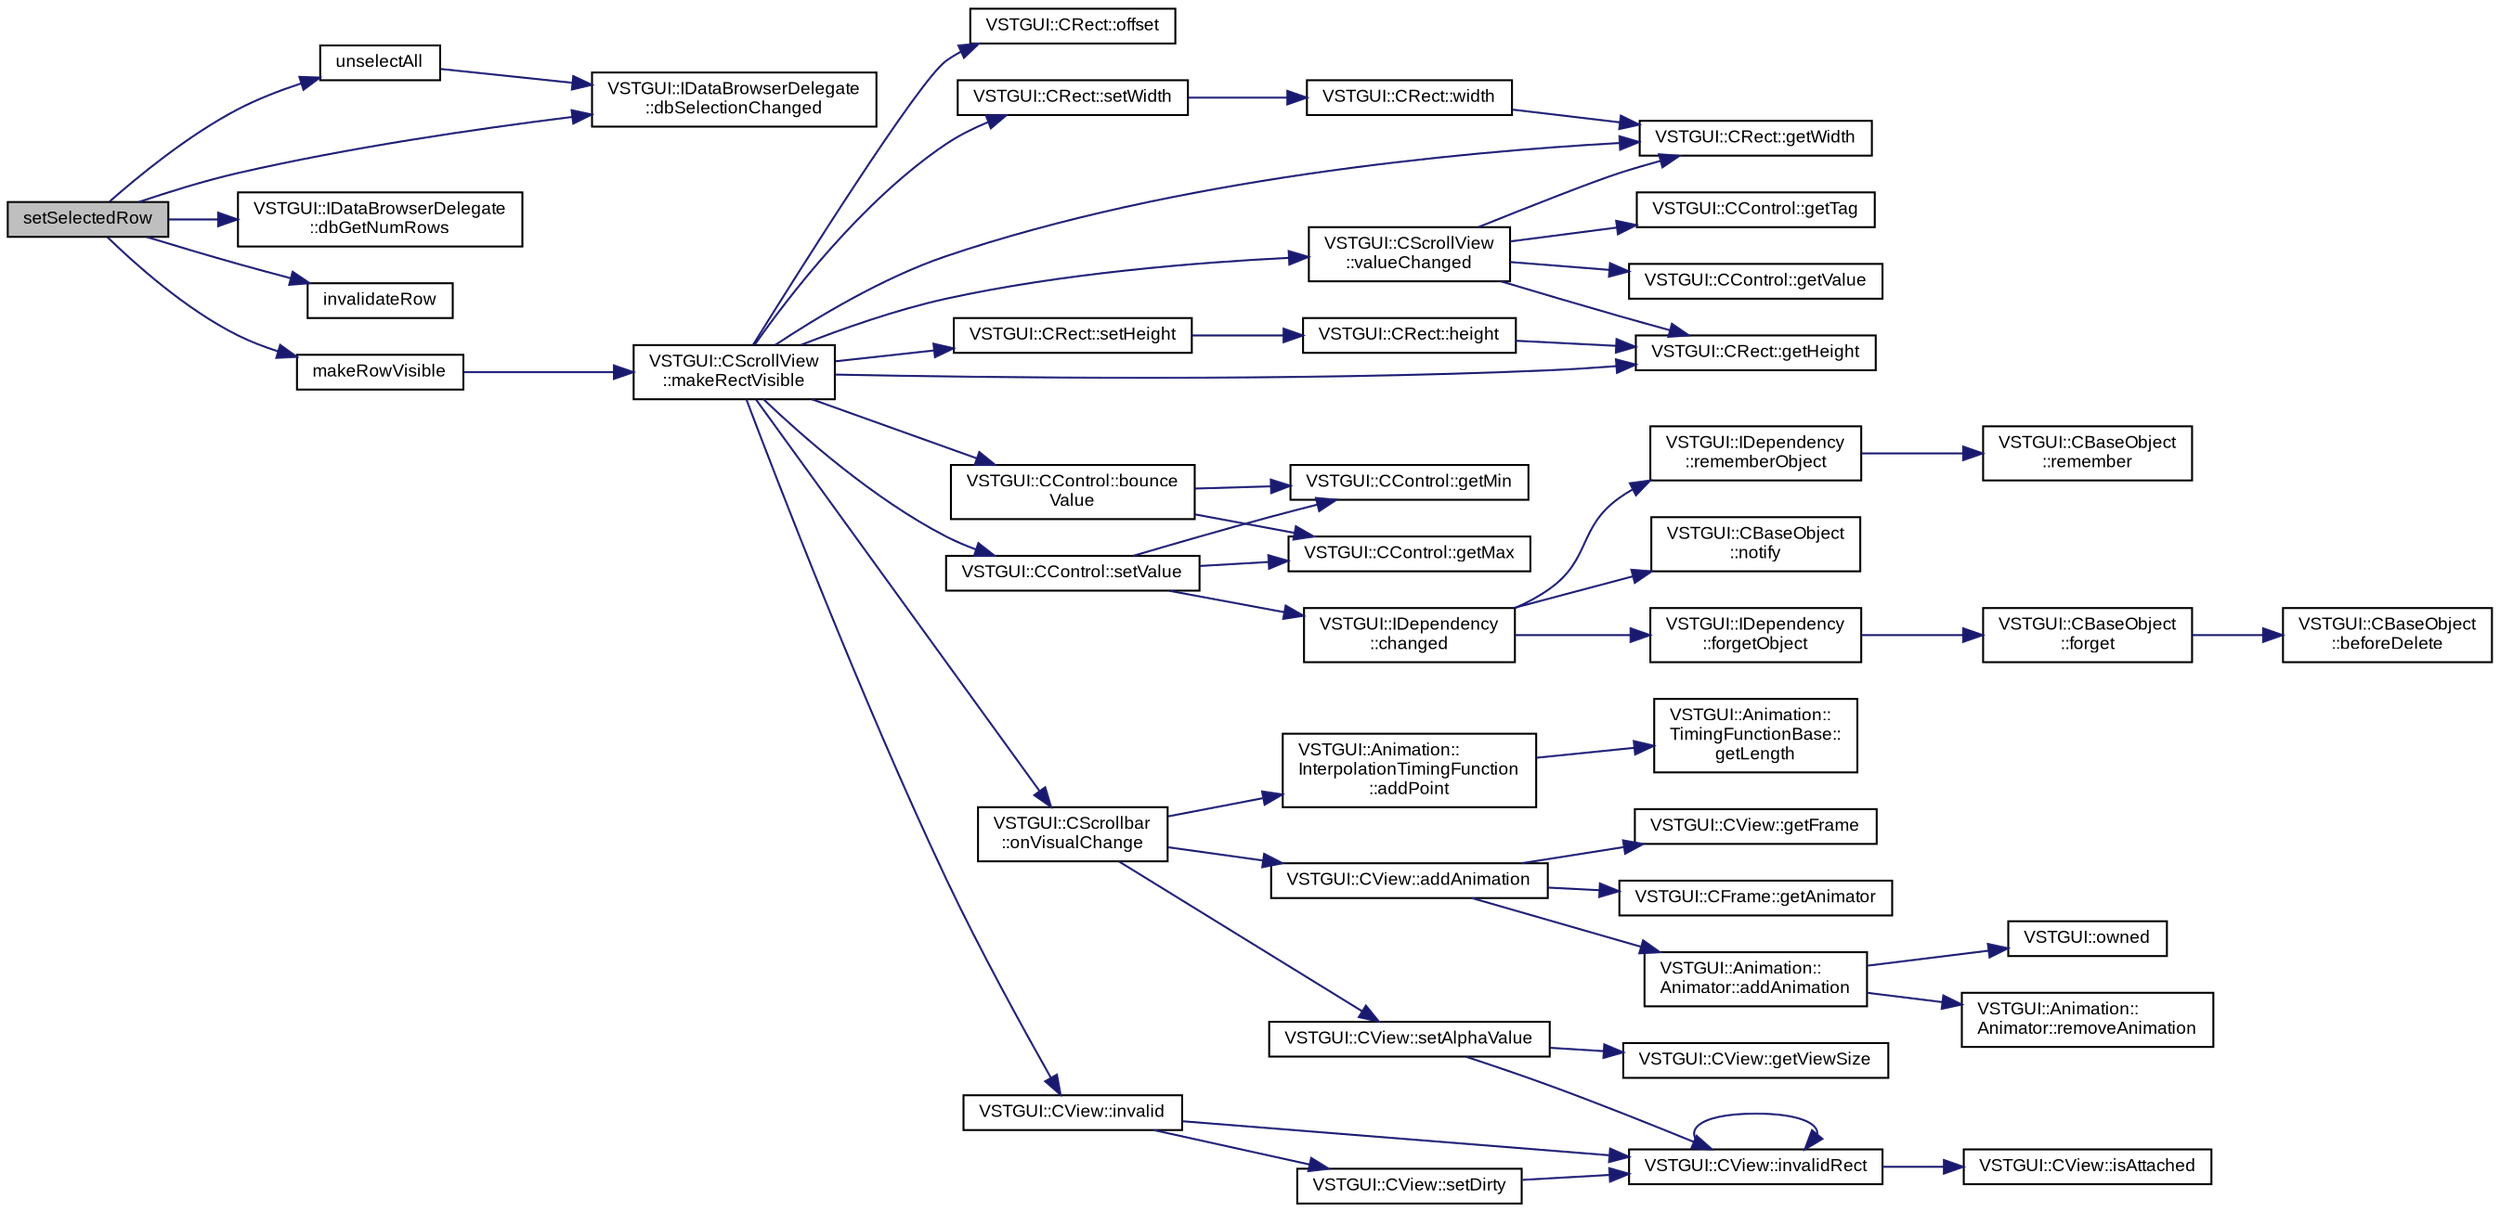 digraph "setSelectedRow"
{
  bgcolor="transparent";
  edge [fontname="Arial",fontsize="9",labelfontname="Arial",labelfontsize="9"];
  node [fontname="Arial",fontsize="9",shape=record];
  rankdir="LR";
  Node1 [label="setSelectedRow",height=0.2,width=0.4,color="black", fillcolor="grey75", style="filled" fontcolor="black"];
  Node1 -> Node2 [color="midnightblue",fontsize="9",style="solid",fontname="Arial"];
  Node2 [label="unselectAll",height=0.2,width=0.4,color="black",URL="$class_v_s_t_g_u_i_1_1_c_data_browser.html#ad204f9856847ba3780165acbe388a155",tooltip="empty selection "];
  Node2 -> Node3 [color="midnightblue",fontsize="9",style="solid",fontname="Arial"];
  Node3 [label="VSTGUI::IDataBrowserDelegate\l::dbSelectionChanged",height=0.2,width=0.4,color="black",URL="$class_v_s_t_g_u_i_1_1_i_data_browser_delegate.html#a0b8554afada5a0eab8d74eefb8935436"];
  Node1 -> Node4 [color="midnightblue",fontsize="9",style="solid",fontname="Arial"];
  Node4 [label="VSTGUI::IDataBrowserDelegate\l::dbGetNumRows",height=0.2,width=0.4,color="black",URL="$class_v_s_t_g_u_i_1_1_i_data_browser_delegate.html#a7a995c1bb7ecebecbd53378b7d32130e",tooltip="return number of rows for CDataBrowser browser "];
  Node1 -> Node5 [color="midnightblue",fontsize="9",style="solid",fontname="Arial"];
  Node5 [label="invalidateRow",height=0.2,width=0.4,color="black",URL="$class_v_s_t_g_u_i_1_1_c_data_browser.html#a76eb9b897036f477adedf89b82510475",tooltip="invalidates a complete row "];
  Node1 -> Node3 [color="midnightblue",fontsize="9",style="solid",fontname="Arial"];
  Node1 -> Node6 [color="midnightblue",fontsize="9",style="solid",fontname="Arial"];
  Node6 [label="makeRowVisible",height=0.2,width=0.4,color="black",URL="$class_v_s_t_g_u_i_1_1_c_data_browser.html#a40456bf67a2cbb0eaa5bdb3897e8c0b8",tooltip="scrolls the scrollview so that row is visible "];
  Node6 -> Node7 [color="midnightblue",fontsize="9",style="solid",fontname="Arial"];
  Node7 [label="VSTGUI::CScrollView\l::makeRectVisible",height=0.2,width=0.4,color="black",URL="$class_v_s_t_g_u_i_1_1_c_scroll_view.html#ad69f12c2e8328208ba0f58b845a04ecf",tooltip="set scrollview to show rect "];
  Node7 -> Node8 [color="midnightblue",fontsize="9",style="solid",fontname="Arial"];
  Node8 [label="VSTGUI::CRect::offset",height=0.2,width=0.4,color="black",URL="$struct_v_s_t_g_u_i_1_1_c_rect.html#a3b15bdeea464922589dfe91b21d991ce"];
  Node7 -> Node9 [color="midnightblue",fontsize="9",style="solid",fontname="Arial"];
  Node9 [label="VSTGUI::CRect::setWidth",height=0.2,width=0.4,color="black",URL="$struct_v_s_t_g_u_i_1_1_c_rect.html#a7e69f8e49a406917215c3260790d4698"];
  Node9 -> Node10 [color="midnightblue",fontsize="9",style="solid",fontname="Arial"];
  Node10 [label="VSTGUI::CRect::width",height=0.2,width=0.4,color="black",URL="$struct_v_s_t_g_u_i_1_1_c_rect.html#aac17e64c594f7da1f088efeb1e53f114"];
  Node10 -> Node11 [color="midnightblue",fontsize="9",style="solid",fontname="Arial"];
  Node11 [label="VSTGUI::CRect::getWidth",height=0.2,width=0.4,color="black",URL="$struct_v_s_t_g_u_i_1_1_c_rect.html#a8b4fe88292b8e95807a9b07a26cd1cb1"];
  Node7 -> Node11 [color="midnightblue",fontsize="9",style="solid",fontname="Arial"];
  Node7 -> Node12 [color="midnightblue",fontsize="9",style="solid",fontname="Arial"];
  Node12 [label="VSTGUI::CRect::setHeight",height=0.2,width=0.4,color="black",URL="$struct_v_s_t_g_u_i_1_1_c_rect.html#a5067e7f1239cf80b5488792ecf3ac098"];
  Node12 -> Node13 [color="midnightblue",fontsize="9",style="solid",fontname="Arial"];
  Node13 [label="VSTGUI::CRect::height",height=0.2,width=0.4,color="black",URL="$struct_v_s_t_g_u_i_1_1_c_rect.html#a5ca7ffa8316b6835e331dfd01534ed32"];
  Node13 -> Node14 [color="midnightblue",fontsize="9",style="solid",fontname="Arial"];
  Node14 [label="VSTGUI::CRect::getHeight",height=0.2,width=0.4,color="black",URL="$struct_v_s_t_g_u_i_1_1_c_rect.html#a1f4be3a475a8fb7d8defa4621c01558d"];
  Node7 -> Node14 [color="midnightblue",fontsize="9",style="solid",fontname="Arial"];
  Node7 -> Node15 [color="midnightblue",fontsize="9",style="solid",fontname="Arial"];
  Node15 [label="VSTGUI::CControl::setValue",height=0.2,width=0.4,color="black",URL="$class_v_s_t_g_u_i_1_1_c_control.html#a06bf62da9ba043bcf1b4c26bb2bf357b"];
  Node15 -> Node16 [color="midnightblue",fontsize="9",style="solid",fontname="Arial"];
  Node16 [label="VSTGUI::CControl::getMin",height=0.2,width=0.4,color="black",URL="$class_v_s_t_g_u_i_1_1_c_control.html#a7cf3216ed0a504f4bab603c67ef403f2"];
  Node15 -> Node17 [color="midnightblue",fontsize="9",style="solid",fontname="Arial"];
  Node17 [label="VSTGUI::CControl::getMax",height=0.2,width=0.4,color="black",URL="$class_v_s_t_g_u_i_1_1_c_control.html#aa89b448a266e794c3d967593b3faf4a8"];
  Node15 -> Node18 [color="midnightblue",fontsize="9",style="solid",fontname="Arial"];
  Node18 [label="VSTGUI::IDependency\l::changed",height=0.2,width=0.4,color="black",URL="$class_v_s_t_g_u_i_1_1_i_dependency.html#acac105ad797d9700f9a31946792ecbc0"];
  Node18 -> Node19 [color="midnightblue",fontsize="9",style="solid",fontname="Arial"];
  Node19 [label="VSTGUI::IDependency\l::rememberObject",height=0.2,width=0.4,color="black",URL="$class_v_s_t_g_u_i_1_1_i_dependency.html#a9005955fa448192caddbbced658a616c"];
  Node19 -> Node20 [color="midnightblue",fontsize="9",style="solid",fontname="Arial"];
  Node20 [label="VSTGUI::CBaseObject\l::remember",height=0.2,width=0.4,color="black",URL="$class_v_s_t_g_u_i_1_1_c_base_object.html#ada0719d1daaca4af1795018001769311",tooltip="increase refcount "];
  Node18 -> Node21 [color="midnightblue",fontsize="9",style="solid",fontname="Arial"];
  Node21 [label="VSTGUI::CBaseObject\l::notify",height=0.2,width=0.4,color="black",URL="$class_v_s_t_g_u_i_1_1_c_base_object.html#ab18c3bcc0cb674396848861dfd78a83a"];
  Node18 -> Node22 [color="midnightblue",fontsize="9",style="solid",fontname="Arial"];
  Node22 [label="VSTGUI::IDependency\l::forgetObject",height=0.2,width=0.4,color="black",URL="$class_v_s_t_g_u_i_1_1_i_dependency.html#a626f70bf0ebe5646d8e1335e5c8a607a"];
  Node22 -> Node23 [color="midnightblue",fontsize="9",style="solid",fontname="Arial"];
  Node23 [label="VSTGUI::CBaseObject\l::forget",height=0.2,width=0.4,color="black",URL="$class_v_s_t_g_u_i_1_1_c_base_object.html#ad63e28fbe95a3458c97c60bfacd47ab8",tooltip="decrease refcount and delete object if refcount == 0 "];
  Node23 -> Node24 [color="midnightblue",fontsize="9",style="solid",fontname="Arial"];
  Node24 [label="VSTGUI::CBaseObject\l::beforeDelete",height=0.2,width=0.4,color="black",URL="$class_v_s_t_g_u_i_1_1_c_base_object.html#a7109cc8e58c631f14b338c5e60633d7b"];
  Node7 -> Node25 [color="midnightblue",fontsize="9",style="solid",fontname="Arial"];
  Node25 [label="VSTGUI::CControl::bounce\lValue",height=0.2,width=0.4,color="black",URL="$class_v_s_t_g_u_i_1_1_c_control.html#a28bd46996ac9f5362dcf92bf6d825e8d"];
  Node25 -> Node17 [color="midnightblue",fontsize="9",style="solid",fontname="Arial"];
  Node25 -> Node16 [color="midnightblue",fontsize="9",style="solid",fontname="Arial"];
  Node7 -> Node26 [color="midnightblue",fontsize="9",style="solid",fontname="Arial"];
  Node26 [label="VSTGUI::CScrollbar\l::onVisualChange",height=0.2,width=0.4,color="black",URL="$class_v_s_t_g_u_i_1_1_c_scrollbar.html#a4913f82e0e7e6b5a0dafb53aaa2e4cac"];
  Node26 -> Node27 [color="midnightblue",fontsize="9",style="solid",fontname="Arial"];
  Node27 [label="VSTGUI::Animation::\lInterpolationTimingFunction\l::addPoint",height=0.2,width=0.4,color="black",URL="$class_v_s_t_g_u_i_1_1_animation_1_1_interpolation_timing_function.html#a110935fdba8346f35d530ba0a82419e6",tooltip="both values are normalized ones "];
  Node27 -> Node28 [color="midnightblue",fontsize="9",style="solid",fontname="Arial"];
  Node28 [label="VSTGUI::Animation::\lTimingFunctionBase::\lgetLength",height=0.2,width=0.4,color="black",URL="$class_v_s_t_g_u_i_1_1_animation_1_1_timing_function_base.html#a67cd323fecc35d2cd8895e08f9e242e6"];
  Node26 -> Node29 [color="midnightblue",fontsize="9",style="solid",fontname="Arial"];
  Node29 [label="VSTGUI::CView::addAnimation",height=0.2,width=0.4,color="black",URL="$class_v_s_t_g_u_i_1_1_c_view.html#ad2a5962bd58b120ead1a75f7b4a7ca9a"];
  Node29 -> Node30 [color="midnightblue",fontsize="9",style="solid",fontname="Arial"];
  Node30 [label="VSTGUI::CView::getFrame",height=0.2,width=0.4,color="black",URL="$class_v_s_t_g_u_i_1_1_c_view.html#a2045d5fae6d0f8c615dc55113828359a",tooltip="get frame "];
  Node29 -> Node31 [color="midnightblue",fontsize="9",style="solid",fontname="Arial"];
  Node31 [label="VSTGUI::CFrame::getAnimator",height=0.2,width=0.4,color="black",URL="$class_v_s_t_g_u_i_1_1_c_frame.html#aa7609ca92096612f85c0fa58058bd2f8",tooltip="get animator for this frame "];
  Node29 -> Node32 [color="midnightblue",fontsize="9",style="solid",fontname="Arial"];
  Node32 [label="VSTGUI::Animation::\lAnimator::addAnimation",height=0.2,width=0.4,color="black",URL="$class_v_s_t_g_u_i_1_1_animation_1_1_animator.html#a42b159b8f4e793638508e7b38c88c514"];
  Node32 -> Node33 [color="midnightblue",fontsize="9",style="solid",fontname="Arial"];
  Node33 [label="VSTGUI::Animation::\lAnimator::removeAnimation",height=0.2,width=0.4,color="black",URL="$class_v_s_t_g_u_i_1_1_animation_1_1_animator.html#a2d1cd53cfc4276cd235f9ea6fa95026d"];
  Node32 -> Node34 [color="midnightblue",fontsize="9",style="solid",fontname="Arial"];
  Node34 [label="VSTGUI::owned",height=0.2,width=0.4,color="black",URL="$namespace_v_s_t_g_u_i.html#a8464605507078761fac5d681245eb20a"];
  Node26 -> Node35 [color="midnightblue",fontsize="9",style="solid",fontname="Arial"];
  Node35 [label="VSTGUI::CView::setAlphaValue",height=0.2,width=0.4,color="black",URL="$class_v_s_t_g_u_i_1_1_c_view.html#a231289d0aa4c6c85931a822afab8b2bf",tooltip="set alpha value which will be applied when drawing this view "];
  Node35 -> Node36 [color="midnightblue",fontsize="9",style="solid",fontname="Arial"];
  Node36 [label="VSTGUI::CView::invalidRect",height=0.2,width=0.4,color="black",URL="$class_v_s_t_g_u_i_1_1_c_view.html#ad414ba3d5e64f9fdc11309e05266ffcf",tooltip="mark rect as invalid "];
  Node36 -> Node37 [color="midnightblue",fontsize="9",style="solid",fontname="Arial"];
  Node37 [label="VSTGUI::CView::isAttached",height=0.2,width=0.4,color="black",URL="$class_v_s_t_g_u_i_1_1_c_view.html#a1b7f04ee36bdaecd09a2625370dc90d8",tooltip="is view attached to a parentView "];
  Node36 -> Node36 [color="midnightblue",fontsize="9",style="solid",fontname="Arial"];
  Node35 -> Node38 [color="midnightblue",fontsize="9",style="solid",fontname="Arial"];
  Node38 [label="VSTGUI::CView::getViewSize",height=0.2,width=0.4,color="black",URL="$class_v_s_t_g_u_i_1_1_c_view.html#a7b14fb07c53ccfa07dc91900f4fe01f1",tooltip="read only access to view size "];
  Node7 -> Node39 [color="midnightblue",fontsize="9",style="solid",fontname="Arial"];
  Node39 [label="VSTGUI::CView::invalid",height=0.2,width=0.4,color="black",URL="$class_v_s_t_g_u_i_1_1_c_view.html#a51647a4891b4a9cbaf8595171c5ad3fc",tooltip="mark whole view as invalid "];
  Node39 -> Node40 [color="midnightblue",fontsize="9",style="solid",fontname="Arial"];
  Node40 [label="VSTGUI::CView::setDirty",height=0.2,width=0.4,color="black",URL="$class_v_s_t_g_u_i_1_1_c_view.html#a0f19a61606a7f547b62102310063ea76",tooltip="set the view to dirty so that it is redrawn in the next idle. Thread Safe ! "];
  Node40 -> Node36 [color="midnightblue",fontsize="9",style="solid",fontname="Arial"];
  Node39 -> Node36 [color="midnightblue",fontsize="9",style="solid",fontname="Arial"];
  Node7 -> Node41 [color="midnightblue",fontsize="9",style="solid",fontname="Arial"];
  Node41 [label="VSTGUI::CScrollView\l::valueChanged",height=0.2,width=0.4,color="black",URL="$class_v_s_t_g_u_i_1_1_c_scroll_view.html#a9e11979012090b0ff41c3f59aef6023d"];
  Node41 -> Node42 [color="midnightblue",fontsize="9",style="solid",fontname="Arial"];
  Node42 [label="VSTGUI::CControl::getValue",height=0.2,width=0.4,color="black",URL="$class_v_s_t_g_u_i_1_1_c_control.html#a0cecc937d7e222b7e3d8fac5294aa38f"];
  Node41 -> Node43 [color="midnightblue",fontsize="9",style="solid",fontname="Arial"];
  Node43 [label="VSTGUI::CControl::getTag",height=0.2,width=0.4,color="black",URL="$class_v_s_t_g_u_i_1_1_c_control.html#a6f5b9468bcf84c776485950a9c6990c3"];
  Node41 -> Node11 [color="midnightblue",fontsize="9",style="solid",fontname="Arial"];
  Node41 -> Node14 [color="midnightblue",fontsize="9",style="solid",fontname="Arial"];
}
